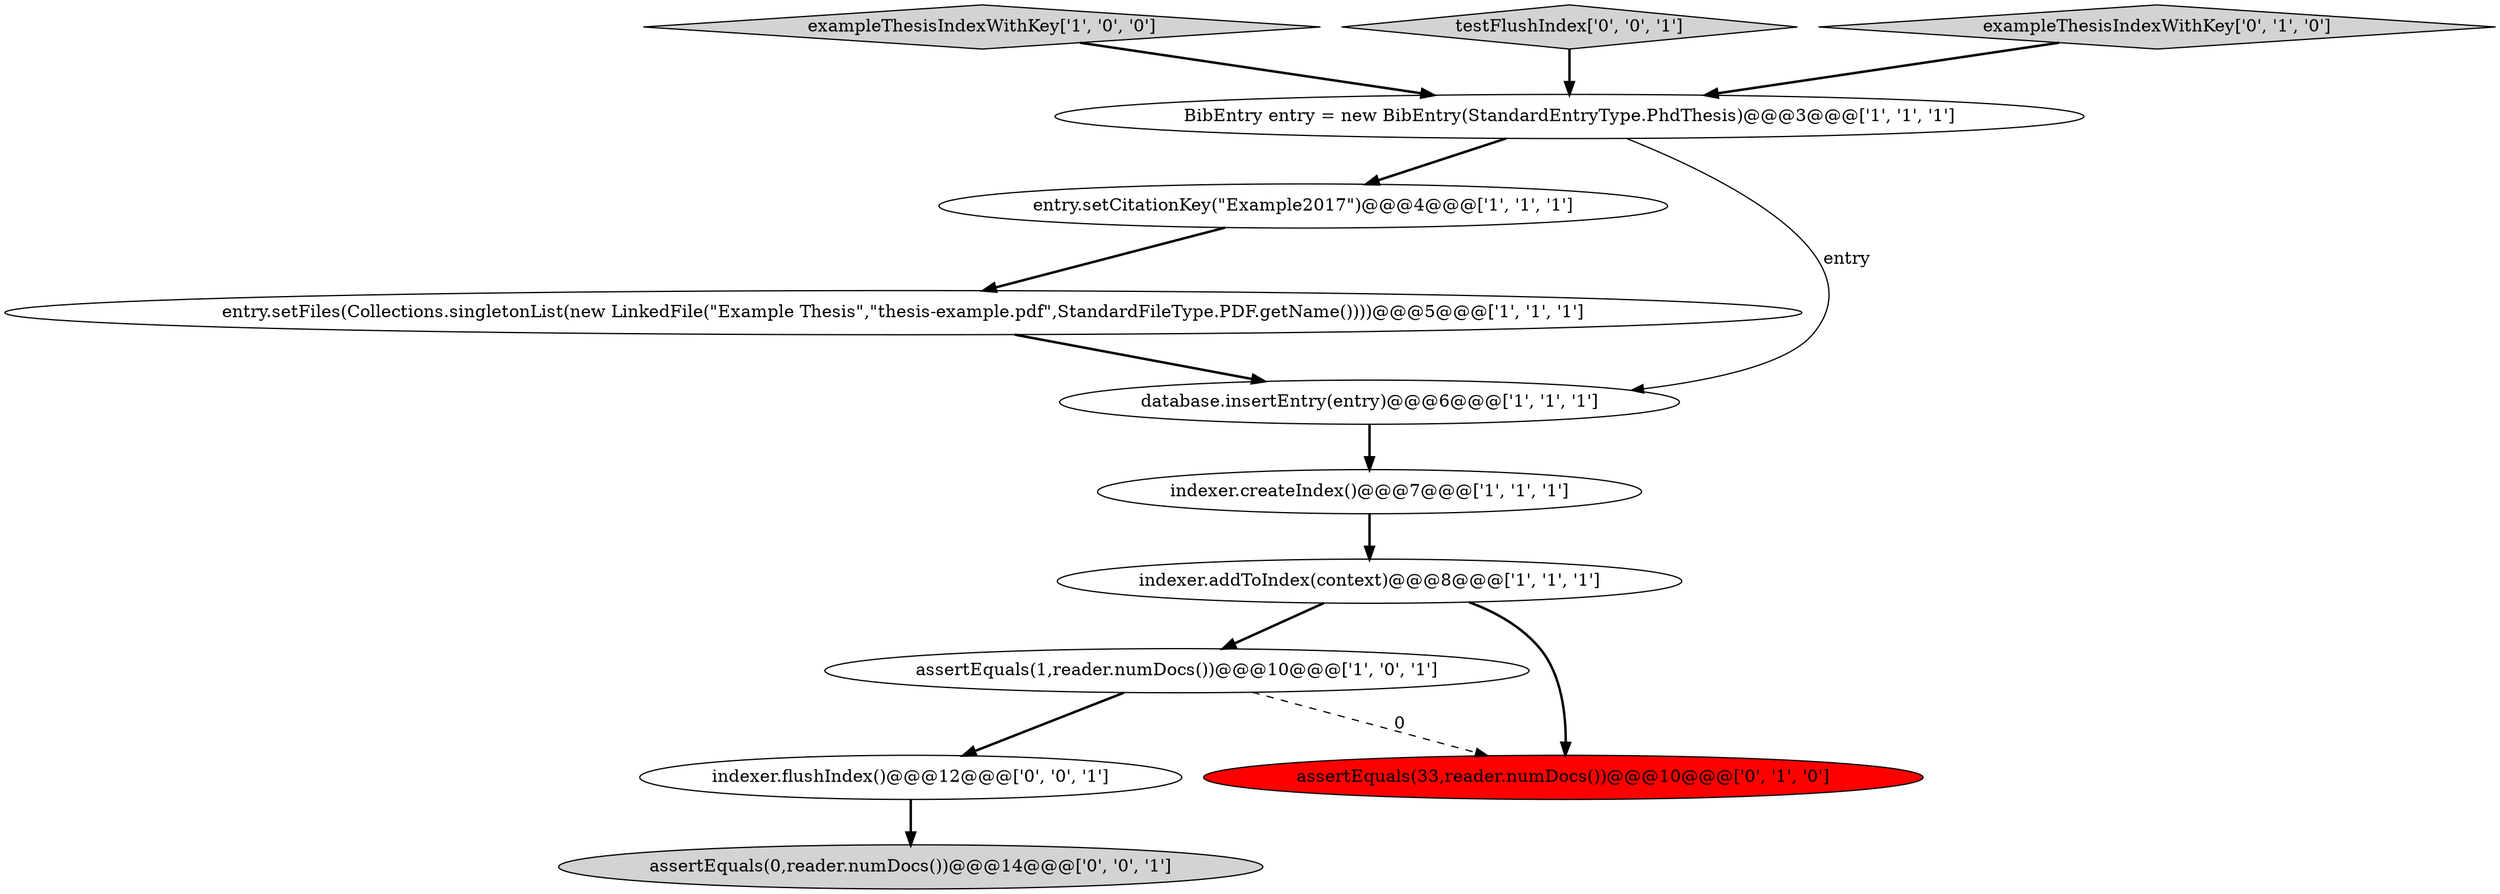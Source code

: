 digraph {
3 [style = filled, label = "exampleThesisIndexWithKey['1', '0', '0']", fillcolor = lightgray, shape = diamond image = "AAA0AAABBB1BBB"];
6 [style = filled, label = "indexer.addToIndex(context)@@@8@@@['1', '1', '1']", fillcolor = white, shape = ellipse image = "AAA0AAABBB1BBB"];
7 [style = filled, label = "assertEquals(1,reader.numDocs())@@@10@@@['1', '0', '1']", fillcolor = white, shape = ellipse image = "AAA0AAABBB1BBB"];
5 [style = filled, label = "indexer.createIndex()@@@7@@@['1', '1', '1']", fillcolor = white, shape = ellipse image = "AAA0AAABBB1BBB"];
12 [style = filled, label = "testFlushIndex['0', '0', '1']", fillcolor = lightgray, shape = diamond image = "AAA0AAABBB3BBB"];
4 [style = filled, label = "entry.setFiles(Collections.singletonList(new LinkedFile(\"Example Thesis\",\"thesis-example.pdf\",StandardFileType.PDF.getName())))@@@5@@@['1', '1', '1']", fillcolor = white, shape = ellipse image = "AAA0AAABBB1BBB"];
9 [style = filled, label = "exampleThesisIndexWithKey['0', '1', '0']", fillcolor = lightgray, shape = diamond image = "AAA0AAABBB2BBB"];
10 [style = filled, label = "assertEquals(0,reader.numDocs())@@@14@@@['0', '0', '1']", fillcolor = lightgray, shape = ellipse image = "AAA0AAABBB3BBB"];
1 [style = filled, label = "BibEntry entry = new BibEntry(StandardEntryType.PhdThesis)@@@3@@@['1', '1', '1']", fillcolor = white, shape = ellipse image = "AAA0AAABBB1BBB"];
0 [style = filled, label = "entry.setCitationKey(\"Example2017\")@@@4@@@['1', '1', '1']", fillcolor = white, shape = ellipse image = "AAA0AAABBB1BBB"];
2 [style = filled, label = "database.insertEntry(entry)@@@6@@@['1', '1', '1']", fillcolor = white, shape = ellipse image = "AAA0AAABBB1BBB"];
11 [style = filled, label = "indexer.flushIndex()@@@12@@@['0', '0', '1']", fillcolor = white, shape = ellipse image = "AAA0AAABBB3BBB"];
8 [style = filled, label = "assertEquals(33,reader.numDocs())@@@10@@@['0', '1', '0']", fillcolor = red, shape = ellipse image = "AAA1AAABBB2BBB"];
1->2 [style = solid, label="entry"];
7->11 [style = bold, label=""];
1->0 [style = bold, label=""];
4->2 [style = bold, label=""];
5->6 [style = bold, label=""];
6->7 [style = bold, label=""];
3->1 [style = bold, label=""];
9->1 [style = bold, label=""];
0->4 [style = bold, label=""];
11->10 [style = bold, label=""];
12->1 [style = bold, label=""];
6->8 [style = bold, label=""];
2->5 [style = bold, label=""];
7->8 [style = dashed, label="0"];
}
